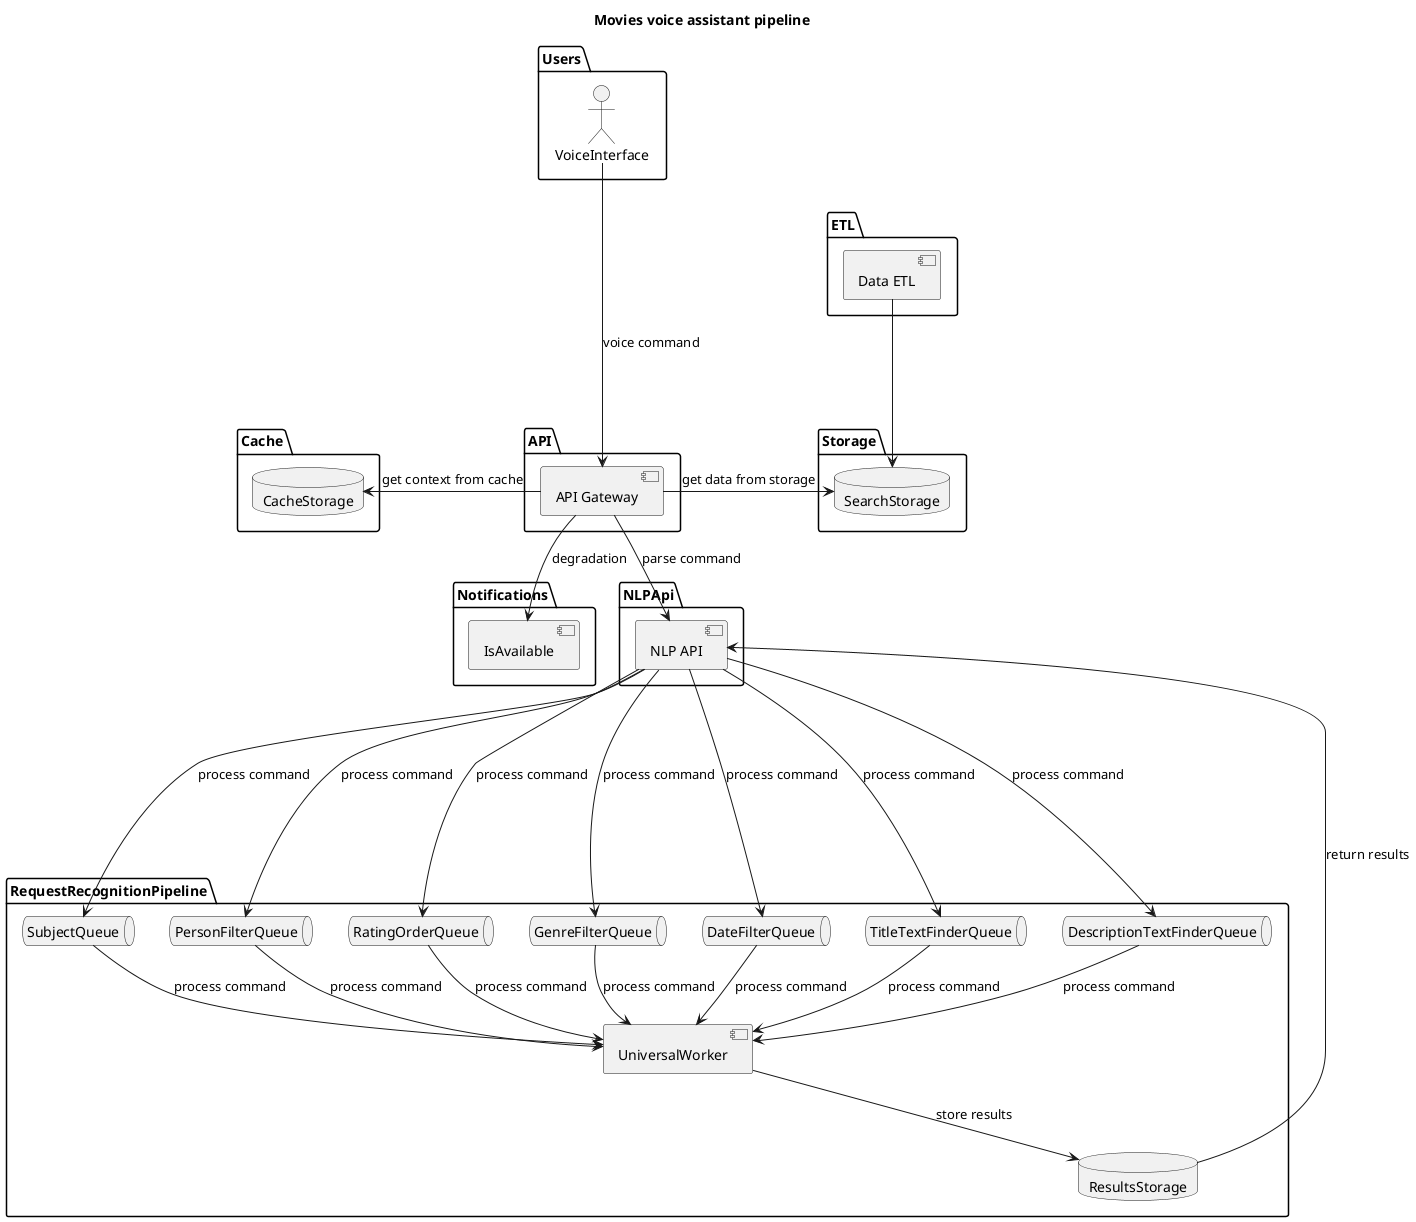 @startuml

title
<b>Movies voice assistant pipeline</b>
end title

package Users {
    actor VoiceInterface

}

package ETL {
    [Data ETL]
}

package API {
    [API Gateway]
}

package Storage {
   database SearchStorage
}

package Cache {
    database CacheStorage
}

package  Notifications {
    [IsAvailable]
}

package NLPApi {
    [NLP API]
}

package RequestRecognitionPipeline {
    queue SubjectQueue
    queue PersonFilterQueue
    queue RatingOrderQueue
    queue GenreFilterQueue
    queue DateFilterQueue
    queue TitleTextFinderQueue
    queue DescriptionTextFinderQueue
    database ResultsStorage
    [UniversalWorker]
}

VoiceInterface --down--> [API Gateway] : voice command
[API Gateway] --> [NLP API] : parse command
[NLP API] --down--> SubjectQueue : process command
[NLP API] --down-->  PersonFilterQueue : process command
[NLP API] --down-->  RatingOrderQueue : process command
[NLP API] --down-->  GenreFilterQueue : process command
[NLP API] --down--> DateFilterQueue : process command
[NLP API] --down-->  TitleTextFinderQueue : process command
[NLP API] --down-->  DescriptionTextFinderQueue : process command
SubjectQueue --> [UniversalWorker] : process command
PersonFilterQueue --> [UniversalWorker] : process command
RatingOrderQueue --> [UniversalWorker] : process command
GenreFilterQueue --> [UniversalWorker] : process command
DateFilterQueue --> [UniversalWorker] : process command
TitleTextFinderQueue --> [UniversalWorker] : process command
DescriptionTextFinderQueue --> [UniversalWorker]: process command
[UniversalWorker] --> ResultsStorage : store results
ResultsStorage -up-> [NLP API] : return results

[API Gateway] -left-> CacheStorage : get context from cache

[API Gateway] -right-> SearchStorage : get data from storage

[Data ETL]  --down-> SearchStorage

[API Gateway] --> [IsAvailable] : degradation

@enduml